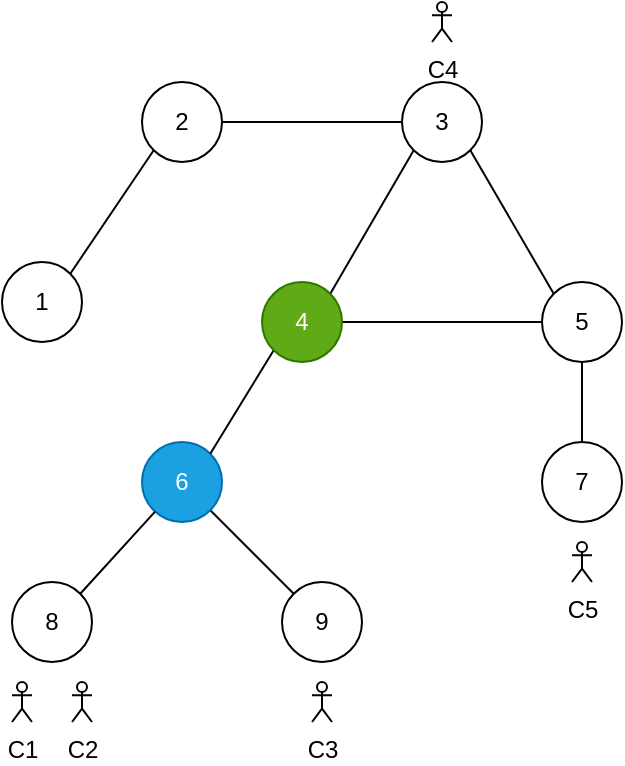 <mxfile version="20.3.0" type="device"><diagram id="Q2DVUuvo9VAPH_XIYyuw" name="Page-1"><mxGraphModel dx="775" dy="672" grid="1" gridSize="10" guides="1" tooltips="1" connect="1" arrows="1" fold="1" page="1" pageScale="1" pageWidth="850" pageHeight="1100" math="0" shadow="0"><root><mxCell id="0"/><mxCell id="1" parent="0"/><mxCell id="HS_dX8iXOU6ndAZmVgBX-31" style="edgeStyle=none;rounded=0;orthogonalLoop=1;jettySize=auto;html=1;exitX=1;exitY=1;exitDx=0;exitDy=0;entryX=0;entryY=0;entryDx=0;entryDy=0;fontColor=none;endArrow=none;endFill=0;" parent="1" source="HS_dX8iXOU6ndAZmVgBX-1" target="HS_dX8iXOU6ndAZmVgBX-5" edge="1"><mxGeometry relative="1" as="geometry"/></mxCell><mxCell id="HS_dX8iXOU6ndAZmVgBX-1" value="6" style="ellipse;whiteSpace=wrap;html=1;aspect=fixed;fillColor=#1ba1e2;fontColor=#ffffff;strokeColor=#006EAF;" parent="1" vertex="1"><mxGeometry x="160" y="340" width="40" height="40" as="geometry"/></mxCell><mxCell id="HS_dX8iXOU6ndAZmVgBX-13" style="edgeStyle=none;rounded=0;orthogonalLoop=1;jettySize=auto;html=1;exitX=1;exitY=0;exitDx=0;exitDy=0;entryX=0;entryY=1;entryDx=0;entryDy=0;endArrow=none;endFill=0;" parent="1" source="HS_dX8iXOU6ndAZmVgBX-2" target="HS_dX8iXOU6ndAZmVgBX-8" edge="1"><mxGeometry relative="1" as="geometry"/></mxCell><mxCell id="HS_dX8iXOU6ndAZmVgBX-16" style="edgeStyle=none;rounded=0;orthogonalLoop=1;jettySize=auto;html=1;exitX=0;exitY=1;exitDx=0;exitDy=0;entryX=1;entryY=0;entryDx=0;entryDy=0;endArrow=none;endFill=0;" parent="1" source="HS_dX8iXOU6ndAZmVgBX-2" target="HS_dX8iXOU6ndAZmVgBX-1" edge="1"><mxGeometry relative="1" as="geometry"/></mxCell><mxCell id="HS_dX8iXOU6ndAZmVgBX-21" value="" style="edgeStyle=none;rounded=0;orthogonalLoop=1;jettySize=auto;html=1;endArrow=none;endFill=0;" parent="1" source="HS_dX8iXOU6ndAZmVgBX-2" target="HS_dX8iXOU6ndAZmVgBX-7" edge="1"><mxGeometry relative="1" as="geometry"/></mxCell><mxCell id="HS_dX8iXOU6ndAZmVgBX-2" value="4" style="ellipse;whiteSpace=wrap;html=1;aspect=fixed;fillColor=#60a917;fontColor=#ffffff;strokeColor=#2D7600;" parent="1" vertex="1"><mxGeometry x="220" y="260" width="40" height="40" as="geometry"/></mxCell><mxCell id="HS_dX8iXOU6ndAZmVgBX-23" style="edgeStyle=none;rounded=0;orthogonalLoop=1;jettySize=auto;html=1;exitX=1;exitY=0;exitDx=0;exitDy=0;entryX=0;entryY=1;entryDx=0;entryDy=0;endArrow=none;endFill=0;" parent="1" source="HS_dX8iXOU6ndAZmVgBX-3" target="HS_dX8iXOU6ndAZmVgBX-9" edge="1"><mxGeometry relative="1" as="geometry"/></mxCell><mxCell id="HS_dX8iXOU6ndAZmVgBX-3" value="1" style="ellipse;whiteSpace=wrap;html=1;aspect=fixed;" parent="1" vertex="1"><mxGeometry x="90" y="250" width="40" height="40" as="geometry"/></mxCell><mxCell id="HS_dX8iXOU6ndAZmVgBX-18" style="edgeStyle=none;rounded=0;orthogonalLoop=1;jettySize=auto;html=1;exitX=1;exitY=0;exitDx=0;exitDy=0;endArrow=none;endFill=0;" parent="1" source="HS_dX8iXOU6ndAZmVgBX-4" target="HS_dX8iXOU6ndAZmVgBX-1" edge="1"><mxGeometry relative="1" as="geometry"/></mxCell><mxCell id="HS_dX8iXOU6ndAZmVgBX-4" value="8" style="ellipse;whiteSpace=wrap;html=1;aspect=fixed;" parent="1" vertex="1"><mxGeometry x="95" y="410" width="40" height="40" as="geometry"/></mxCell><mxCell id="HS_dX8iXOU6ndAZmVgBX-5" value="9" style="ellipse;whiteSpace=wrap;html=1;aspect=fixed;" parent="1" vertex="1"><mxGeometry x="230" y="410" width="40" height="40" as="geometry"/></mxCell><mxCell id="HS_dX8iXOU6ndAZmVgBX-6" value="7" style="ellipse;whiteSpace=wrap;html=1;aspect=fixed;" parent="1" vertex="1"><mxGeometry x="360" y="340" width="40" height="40" as="geometry"/></mxCell><mxCell id="HS_dX8iXOU6ndAZmVgBX-20" value="" style="edgeStyle=none;rounded=0;orthogonalLoop=1;jettySize=auto;html=1;endArrow=none;endFill=0;" parent="1" source="HS_dX8iXOU6ndAZmVgBX-7" target="HS_dX8iXOU6ndAZmVgBX-6" edge="1"><mxGeometry relative="1" as="geometry"/></mxCell><mxCell id="HS_dX8iXOU6ndAZmVgBX-7" value="5" style="ellipse;whiteSpace=wrap;html=1;aspect=fixed;" parent="1" vertex="1"><mxGeometry x="360" y="260" width="40" height="40" as="geometry"/></mxCell><mxCell id="HS_dX8iXOU6ndAZmVgBX-12" style="edgeStyle=none;rounded=0;orthogonalLoop=1;jettySize=auto;html=1;exitX=1;exitY=1;exitDx=0;exitDy=0;entryX=0;entryY=0;entryDx=0;entryDy=0;endArrow=none;endFill=0;" parent="1" source="HS_dX8iXOU6ndAZmVgBX-8" target="HS_dX8iXOU6ndAZmVgBX-7" edge="1"><mxGeometry relative="1" as="geometry"/></mxCell><mxCell id="HS_dX8iXOU6ndAZmVgBX-22" value="" style="edgeStyle=none;rounded=0;orthogonalLoop=1;jettySize=auto;html=1;endArrow=none;endFill=0;" parent="1" source="HS_dX8iXOU6ndAZmVgBX-8" target="HS_dX8iXOU6ndAZmVgBX-9" edge="1"><mxGeometry relative="1" as="geometry"/></mxCell><mxCell id="HS_dX8iXOU6ndAZmVgBX-8" value="3" style="ellipse;whiteSpace=wrap;html=1;aspect=fixed;" parent="1" vertex="1"><mxGeometry x="290" y="160" width="40" height="40" as="geometry"/></mxCell><mxCell id="HS_dX8iXOU6ndAZmVgBX-9" value="2" style="ellipse;whiteSpace=wrap;html=1;aspect=fixed;" parent="1" vertex="1"><mxGeometry x="160" y="160" width="40" height="40" as="geometry"/></mxCell><mxCell id="HS_dX8iXOU6ndAZmVgBX-24" value="C1" style="shape=umlActor;verticalLabelPosition=bottom;verticalAlign=top;html=1;outlineConnect=0;fontColor=default;" parent="1" vertex="1"><mxGeometry x="95" y="460" width="10" height="20" as="geometry"/></mxCell><mxCell id="HS_dX8iXOU6ndAZmVgBX-25" value="C2" style="shape=umlActor;verticalLabelPosition=bottom;verticalAlign=top;outlineConnect=0;html=1;fontColor=default;" parent="1" vertex="1"><mxGeometry x="125" y="460" width="10" height="20" as="geometry"/></mxCell><mxCell id="HS_dX8iXOU6ndAZmVgBX-26" value="C5" style="shape=umlActor;verticalLabelPosition=bottom;verticalAlign=top;html=1;outlineConnect=0;fontColor=default;" parent="1" vertex="1"><mxGeometry x="375" y="390" width="10" height="20" as="geometry"/></mxCell><mxCell id="HS_dX8iXOU6ndAZmVgBX-27" value="C4" style="shape=umlActor;verticalLabelPosition=bottom;verticalAlign=top;html=1;outlineConnect=0;fontColor=default;" parent="1" vertex="1"><mxGeometry x="305" y="120" width="10" height="20" as="geometry"/></mxCell><mxCell id="HS_dX8iXOU6ndAZmVgBX-34" value="C3" style="shape=umlActor;verticalLabelPosition=bottom;verticalAlign=top;html=1;outlineConnect=0;fontColor=default;" parent="1" vertex="1"><mxGeometry x="245" y="460" width="10" height="20" as="geometry"/></mxCell></root></mxGraphModel></diagram></mxfile>